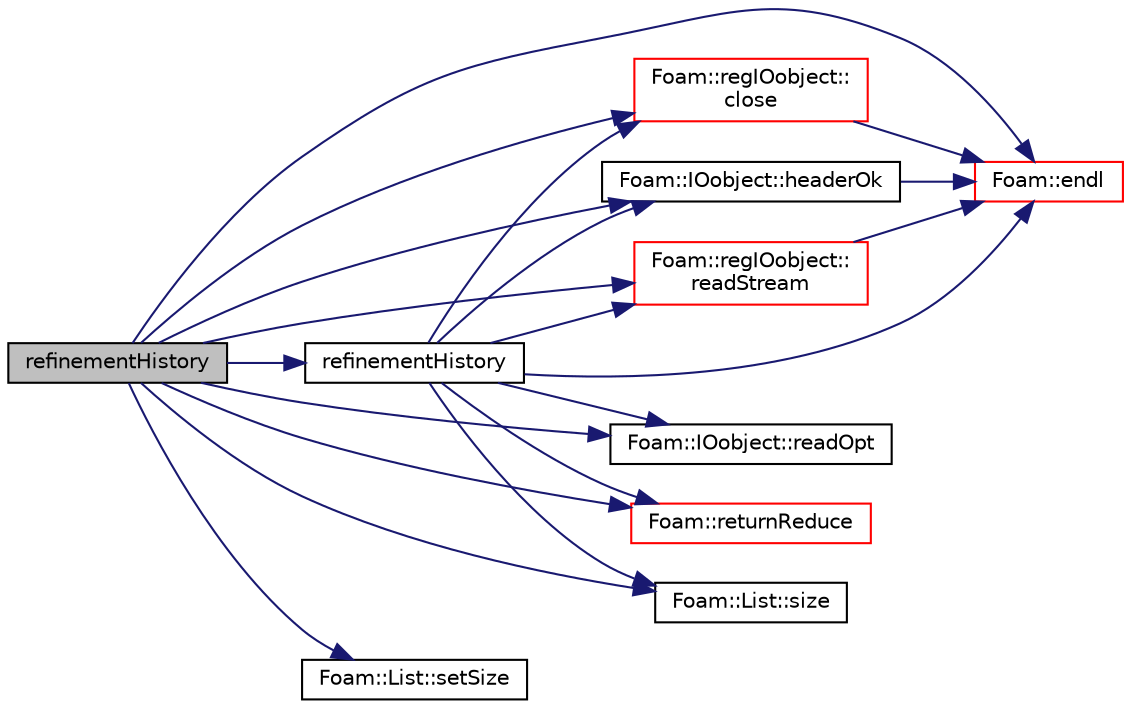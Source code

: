digraph "refinementHistory"
{
  bgcolor="transparent";
  edge [fontname="Helvetica",fontsize="10",labelfontname="Helvetica",labelfontsize="10"];
  node [fontname="Helvetica",fontsize="10",shape=record];
  rankdir="LR";
  Node639 [label="refinementHistory",height=0.2,width=0.4,color="black", fillcolor="grey75", style="filled", fontcolor="black"];
  Node639 -> Node640 [color="midnightblue",fontsize="10",style="solid",fontname="Helvetica"];
  Node640 [label="Foam::regIOobject::\lclose",height=0.2,width=0.4,color="red",URL="$a27441.html#a5ae591df94fc66ccb85cbb6565368bca",tooltip="Close Istream. "];
  Node640 -> Node654 [color="midnightblue",fontsize="10",style="solid",fontname="Helvetica"];
  Node654 [label="Foam::endl",height=0.2,width=0.4,color="red",URL="$a21851.html#a2db8fe02a0d3909e9351bb4275b23ce4",tooltip="Add newline and flush stream. "];
  Node639 -> Node654 [color="midnightblue",fontsize="10",style="solid",fontname="Helvetica"];
  Node639 -> Node656 [color="midnightblue",fontsize="10",style="solid",fontname="Helvetica"];
  Node656 [label="Foam::IOobject::headerOk",height=0.2,width=0.4,color="black",URL="$a27249.html#a9d4879c850ce41d945ff77e788de3a23",tooltip="Read and check header info. "];
  Node656 -> Node654 [color="midnightblue",fontsize="10",style="solid",fontname="Helvetica"];
  Node639 -> Node657 [color="midnightblue",fontsize="10",style="solid",fontname="Helvetica"];
  Node657 [label="Foam::IOobject::readOpt",height=0.2,width=0.4,color="black",URL="$a27249.html#a81b608e0b8d8e2a8f1bc927cd6076c59"];
  Node639 -> Node658 [color="midnightblue",fontsize="10",style="solid",fontname="Helvetica"];
  Node658 [label="Foam::regIOobject::\lreadStream",height=0.2,width=0.4,color="red",URL="$a27441.html#a1cab0be4cd0a737bfcdd4e43a032d3fd",tooltip="Return Istream and check object type against that given. "];
  Node658 -> Node654 [color="midnightblue",fontsize="10",style="solid",fontname="Helvetica"];
  Node639 -> Node952 [color="midnightblue",fontsize="10",style="solid",fontname="Helvetica"];
  Node952 [label="refinementHistory",height=0.2,width=0.4,color="black",URL="$a22421.html#abdde36146e178ec3c82147ab8e08b54f",tooltip="Construct (read) given an IOobject. If global number of visible. "];
  Node952 -> Node640 [color="midnightblue",fontsize="10",style="solid",fontname="Helvetica"];
  Node952 -> Node654 [color="midnightblue",fontsize="10",style="solid",fontname="Helvetica"];
  Node952 -> Node656 [color="midnightblue",fontsize="10",style="solid",fontname="Helvetica"];
  Node952 -> Node657 [color="midnightblue",fontsize="10",style="solid",fontname="Helvetica"];
  Node952 -> Node658 [color="midnightblue",fontsize="10",style="solid",fontname="Helvetica"];
  Node952 -> Node953 [color="midnightblue",fontsize="10",style="solid",fontname="Helvetica"];
  Node953 [label="Foam::returnReduce",height=0.2,width=0.4,color="red",URL="$a21851.html#a8d528a67d2a9c6fe4fb94bc86872624b"];
  Node952 -> Node759 [color="midnightblue",fontsize="10",style="solid",fontname="Helvetica"];
  Node759 [label="Foam::List::size",height=0.2,width=0.4,color="black",URL="$a26833.html#a8a5f6fa29bd4b500caf186f60245b384",tooltip="Override size to be inconsistent with allocated storage. "];
  Node639 -> Node953 [color="midnightblue",fontsize="10",style="solid",fontname="Helvetica"];
  Node639 -> Node758 [color="midnightblue",fontsize="10",style="solid",fontname="Helvetica"];
  Node758 [label="Foam::List::setSize",height=0.2,width=0.4,color="black",URL="$a26833.html#aedb985ffeaf1bdbfeccc2a8730405703",tooltip="Reset size of List. "];
  Node639 -> Node759 [color="midnightblue",fontsize="10",style="solid",fontname="Helvetica"];
}
